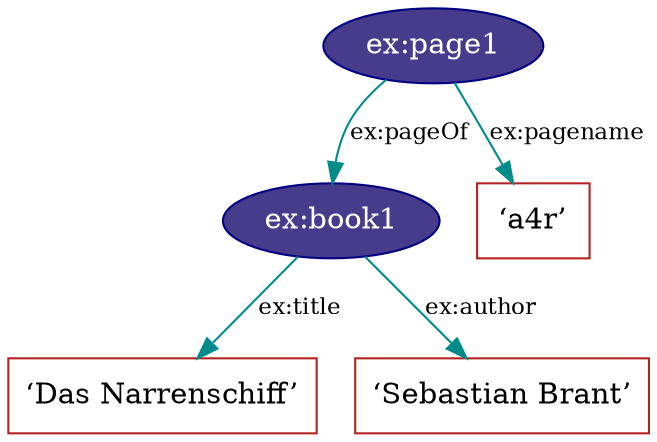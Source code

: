 digraph {
   {
       node [color = navy, fillcolor = slateblue4, style = filled, fontcolor = white]

       book [label = "ex:book1"]
       page [label = "ex:page1"]
   }

   {
       node [shape = box, color = firebrick]

       title [label = "‘Das Narrenschiff’"]
       author [label = "‘Sebastian Brant’"]
       pagename [label = "‘a4r’"]
   }

   edge [fontsize = 11, color = cyan4]

   book -> title [label = "ex:title"]
   book -> author [label = "ex:author"]
   page -> book [label = "ex:pageOf"]
   page -> pagename [label = "ex:pagename"]
}